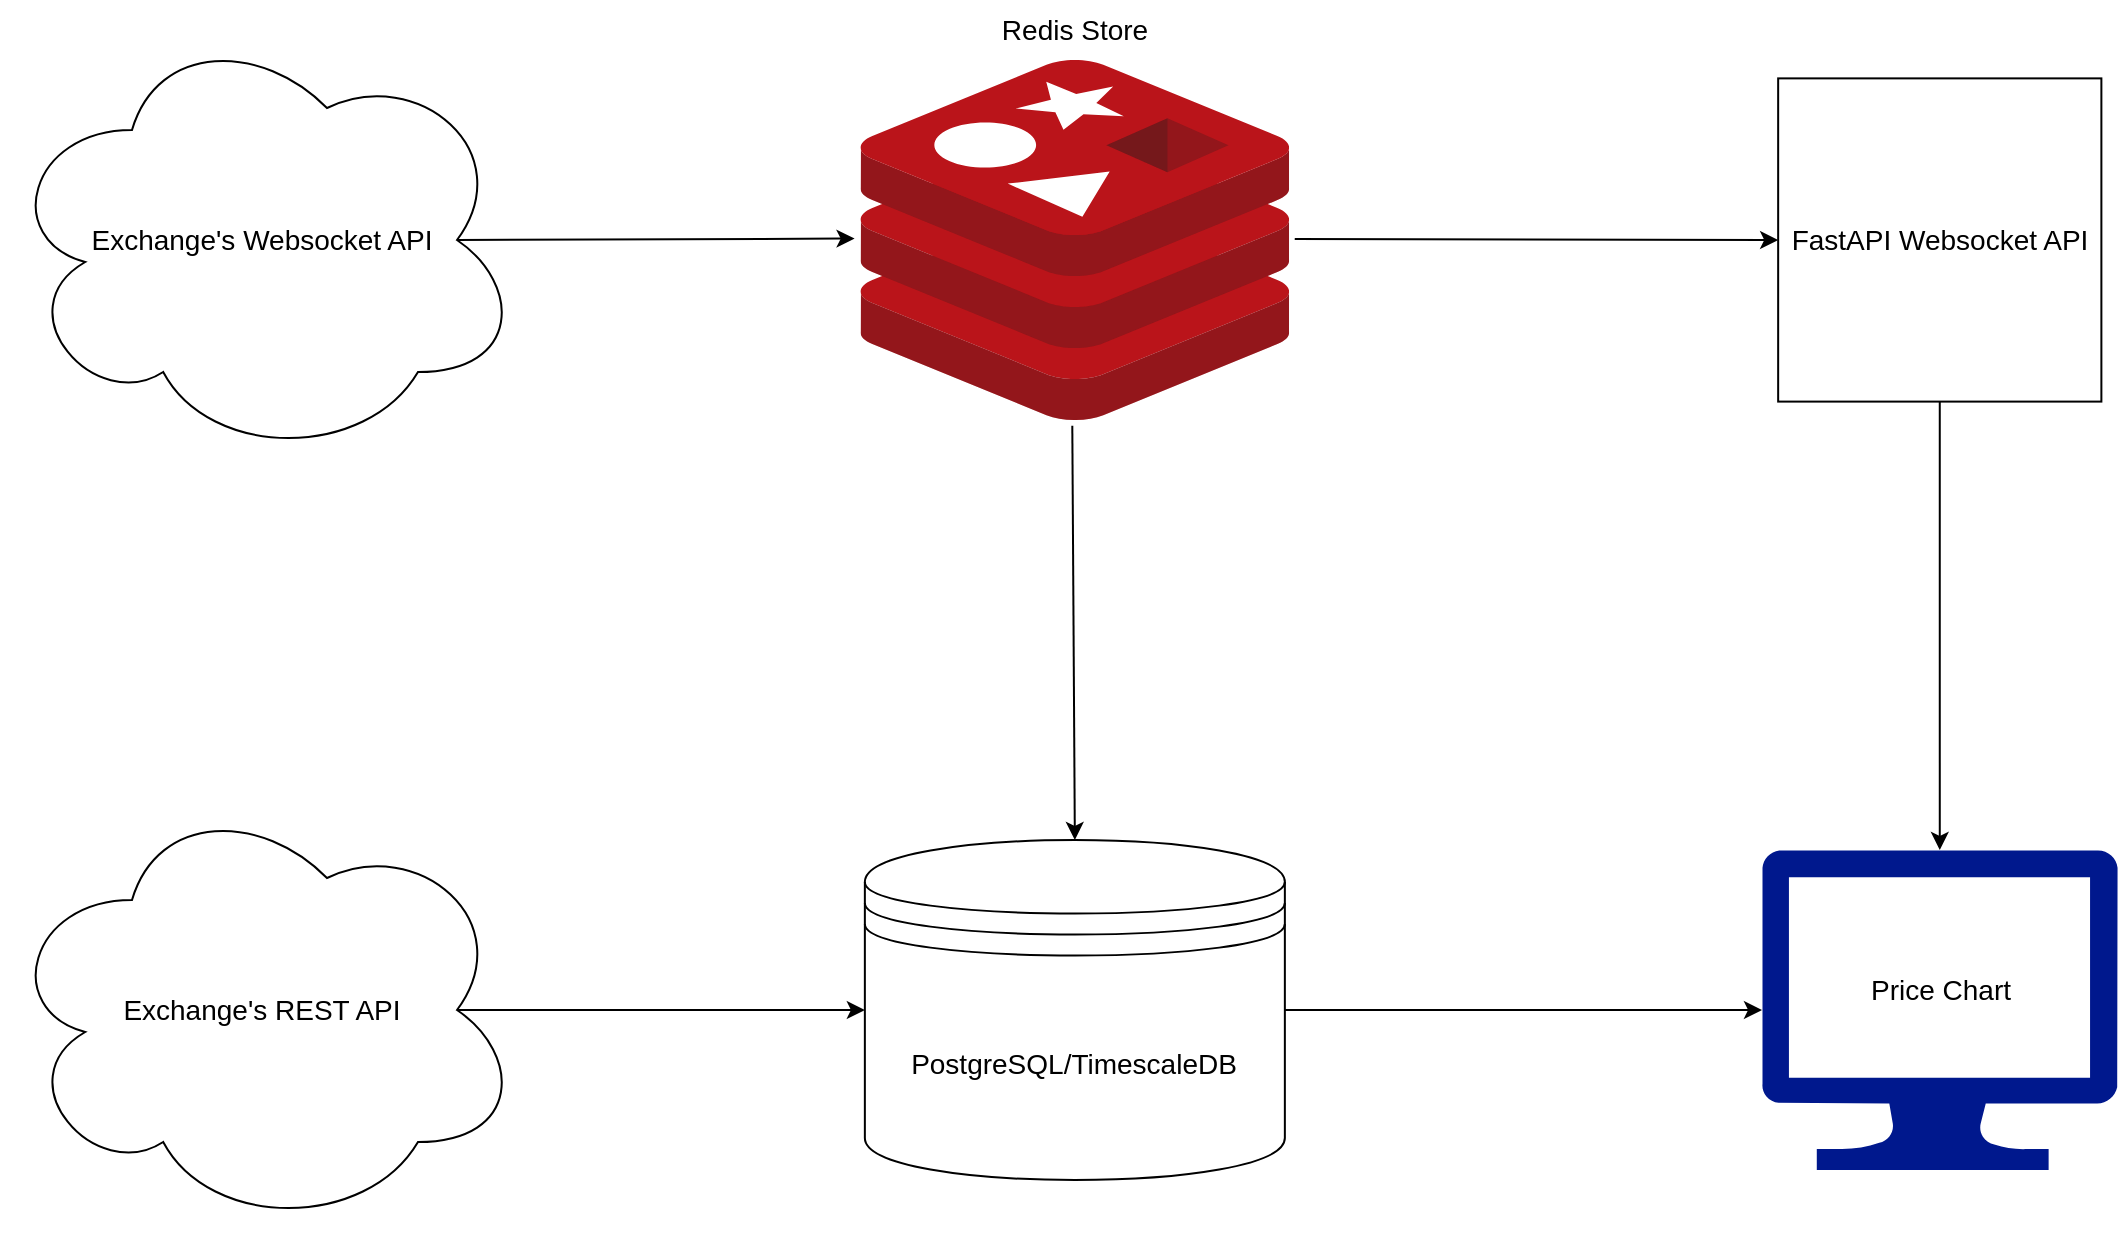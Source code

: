 <mxfile version="20.4.1"><diagram id="-hd62ntIRJMWcraWdkdS" name="Page-1"><mxGraphModel dx="1357" dy="840" grid="1" gridSize="10" guides="1" tooltips="1" connect="1" arrows="1" fold="1" page="1" pageScale="1" pageWidth="1169" pageHeight="827" background="#ffffff" math="0" shadow="0"><root><object label="" Project="coin-for-rich" id="0"><mxCell/></object><mxCell id="1" parent="0"/><mxCell id="92fEvGuvJ24RWqsdFoQ2-1" value="&lt;font style=&quot;font-size: 14px;&quot;&gt;Exchange's Websocket API&lt;/font&gt;" style="ellipse;shape=cloud;whiteSpace=wrap;html=1;" vertex="1" parent="1"><mxGeometry x="40" y="100" width="260" height="220" as="geometry"/></mxCell><mxCell id="92fEvGuvJ24RWqsdFoQ2-2" value="&lt;font style=&quot;font-size: 14px;&quot;&gt;Exchange's REST API&lt;/font&gt;" style="ellipse;shape=cloud;whiteSpace=wrap;html=1;" vertex="1" parent="1"><mxGeometry x="40" y="485" width="260" height="220" as="geometry"/></mxCell><mxCell id="92fEvGuvJ24RWqsdFoQ2-6" value="&lt;font style=&quot;font-size: 14px;&quot;&gt;PostgreSQL/TimescaleDB&lt;/font&gt;" style="shape=datastore;whiteSpace=wrap;html=1;" vertex="1" parent="1"><mxGeometry x="471.43" y="510" width="210" height="170" as="geometry"/></mxCell><mxCell id="92fEvGuvJ24RWqsdFoQ2-11" value="" style="endArrow=classic;html=1;rounded=0;exitX=0.875;exitY=0.5;exitDx=0;exitDy=0;exitPerimeter=0;entryX=0;entryY=0.5;entryDx=0;entryDy=0;" edge="1" parent="1" source="92fEvGuvJ24RWqsdFoQ2-2" target="92fEvGuvJ24RWqsdFoQ2-6"><mxGeometry width="50" height="50" relative="1" as="geometry"><mxPoint x="540" y="480" as="sourcePoint"/><mxPoint x="590" y="430" as="targetPoint"/></mxGeometry></mxCell><mxCell id="92fEvGuvJ24RWqsdFoQ2-12" value="" style="endArrow=classic;html=1;rounded=0;exitX=0.875;exitY=0.5;exitDx=0;exitDy=0;exitPerimeter=0;entryX=-0.014;entryY=0.496;entryDx=0;entryDy=0;entryPerimeter=0;" edge="1" parent="1" source="92fEvGuvJ24RWqsdFoQ2-1" target="92fEvGuvJ24RWqsdFoQ2-7"><mxGeometry width="50" height="50" relative="1" as="geometry"><mxPoint x="680" y="450" as="sourcePoint"/><mxPoint x="390" y="190" as="targetPoint"/></mxGeometry></mxCell><mxCell id="92fEvGuvJ24RWqsdFoQ2-15" value="&lt;div style=&quot;font-size: 14px;&quot;&gt;&lt;font style=&quot;font-size: 14px;&quot;&gt;FastAPI Websocket API&lt;/font&gt;&lt;/div&gt;" style="whiteSpace=wrap;html=1;aspect=fixed;" vertex="1" parent="1"><mxGeometry x="928.08" y="129.19" width="161.61" height="161.61" as="geometry"/></mxCell><mxCell id="92fEvGuvJ24RWqsdFoQ2-16" value="" style="endArrow=classic;html=1;rounded=0;entryX=0.5;entryY=0;entryDx=0;entryDy=0;exitX=0.494;exitY=1.016;exitDx=0;exitDy=0;exitPerimeter=0;" edge="1" parent="1" source="92fEvGuvJ24RWqsdFoQ2-7" target="92fEvGuvJ24RWqsdFoQ2-6"><mxGeometry width="50" height="50" relative="1" as="geometry"><mxPoint x="500" y="410" as="sourcePoint"/><mxPoint x="826" y="500" as="targetPoint"/></mxGeometry></mxCell><mxCell id="92fEvGuvJ24RWqsdFoQ2-17" value="" style="endArrow=classic;html=1;rounded=0;entryX=0;entryY=0.5;entryDx=0;entryDy=0;exitX=1.013;exitY=0.497;exitDx=0;exitDy=0;exitPerimeter=0;" edge="1" parent="1" source="92fEvGuvJ24RWqsdFoQ2-7" target="92fEvGuvJ24RWqsdFoQ2-15"><mxGeometry width="50" height="50" relative="1" as="geometry"><mxPoint x="610" y="440" as="sourcePoint"/><mxPoint x="660" y="390" as="targetPoint"/></mxGeometry></mxCell><mxCell id="92fEvGuvJ24RWqsdFoQ2-18" value="" style="endArrow=classic;html=1;rounded=0;exitX=0.5;exitY=1;exitDx=0;exitDy=0;entryX=0.5;entryY=0;entryDx=0;entryDy=0;entryPerimeter=0;" edge="1" parent="1" source="92fEvGuvJ24RWqsdFoQ2-15" target="92fEvGuvJ24RWqsdFoQ2-9"><mxGeometry width="50" height="50" relative="1" as="geometry"><mxPoint x="630" y="450" as="sourcePoint"/><mxPoint x="680" y="400" as="targetPoint"/></mxGeometry></mxCell><mxCell id="92fEvGuvJ24RWqsdFoQ2-19" value="" style="endArrow=classic;html=1;rounded=0;exitX=1;exitY=0.5;exitDx=0;exitDy=0;entryX=0;entryY=0.5;entryDx=0;entryDy=0;entryPerimeter=0;" edge="1" parent="1" source="92fEvGuvJ24RWqsdFoQ2-6" target="92fEvGuvJ24RWqsdFoQ2-9"><mxGeometry width="50" height="50" relative="1" as="geometry"><mxPoint x="630" y="450" as="sourcePoint"/><mxPoint x="680" y="400" as="targetPoint"/></mxGeometry></mxCell><mxCell id="92fEvGuvJ24RWqsdFoQ2-21" value="" style="group" vertex="1" connectable="0" parent="1"><mxGeometry x="469.29" y="90" width="214.29" height="210" as="geometry"/></mxCell><mxCell id="92fEvGuvJ24RWqsdFoQ2-7" value="&lt;div&gt;&lt;br&gt;&lt;/div&gt;" style="sketch=0;aspect=fixed;html=1;points=[];align=center;image;fontSize=12;image=img/lib/mscae/Cache_Redis_Product.svg;" vertex="1" parent="92fEvGuvJ24RWqsdFoQ2-21"><mxGeometry y="30" width="214.29" height="180" as="geometry"/></mxCell><mxCell id="92fEvGuvJ24RWqsdFoQ2-20" value="&lt;font style=&quot;font-size: 14px;&quot;&gt;Redis Store&lt;/font&gt;" style="text;html=1;strokeColor=none;fillColor=none;align=center;verticalAlign=middle;whiteSpace=wrap;rounded=0;" vertex="1" parent="92fEvGuvJ24RWqsdFoQ2-21"><mxGeometry x="63.57" width="87.14" height="30" as="geometry"/></mxCell><mxCell id="92fEvGuvJ24RWqsdFoQ2-23" value="" style="group" vertex="1" connectable="0" parent="1"><mxGeometry x="920" y="515" width="177.78" height="160" as="geometry"/></mxCell><mxCell id="92fEvGuvJ24RWqsdFoQ2-9" value="&lt;div&gt;&lt;br&gt;&lt;/div&gt;&lt;div&gt;&lt;br&gt;&lt;/div&gt;" style="sketch=0;aspect=fixed;pointerEvents=1;shadow=0;dashed=0;html=1;strokeColor=none;labelPosition=center;verticalLabelPosition=bottom;verticalAlign=top;align=center;fillColor=#00188D;shape=mxgraph.azure.computer" vertex="1" parent="92fEvGuvJ24RWqsdFoQ2-23"><mxGeometry width="177.78" height="160" as="geometry"/></mxCell><mxCell id="92fEvGuvJ24RWqsdFoQ2-22" value="Price Chart" style="text;html=1;strokeColor=none;fillColor=none;align=center;verticalAlign=middle;whiteSpace=wrap;rounded=0;fontSize=14;" vertex="1" parent="92fEvGuvJ24RWqsdFoQ2-23"><mxGeometry x="40.56" y="55" width="96.66" height="30" as="geometry"/></mxCell></root></mxGraphModel></diagram></mxfile>